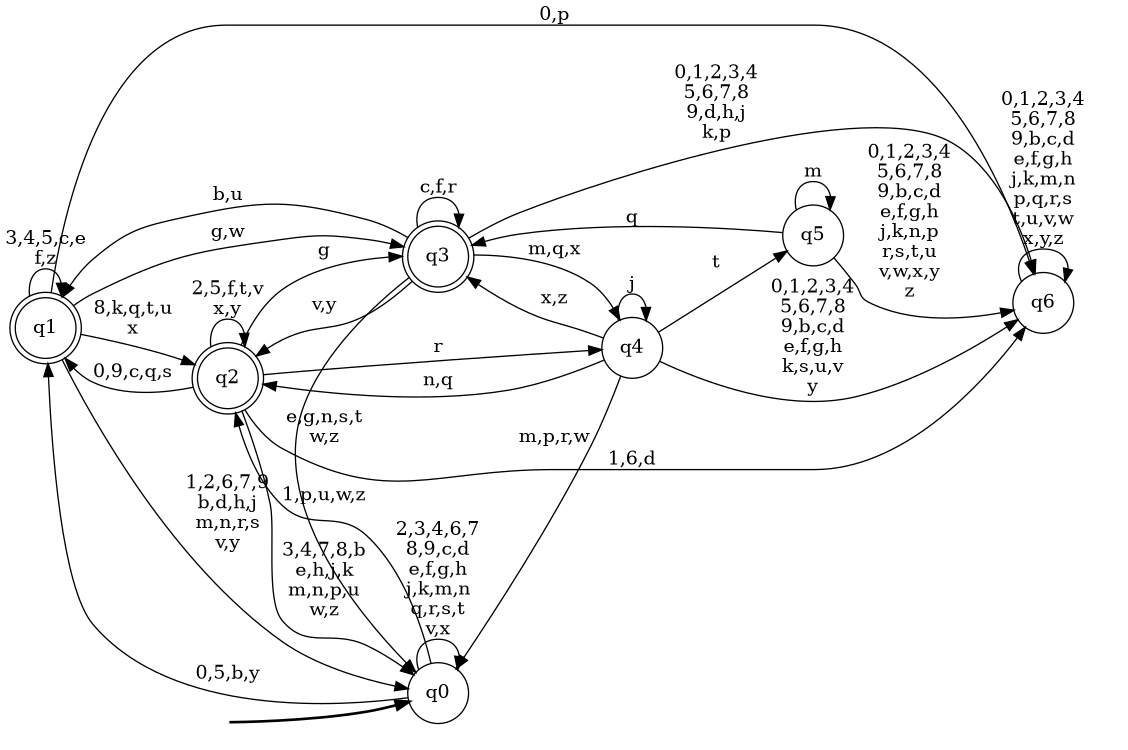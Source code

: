 digraph BlueStar {
__start0 [style = invis, shape = none, label = "", width = 0, height = 0];

rankdir=LR;
size="8,5";

s0 [style="filled", color="black", fillcolor="white" shape="circle", label="q0"];
s1 [style="rounded,filled", color="black", fillcolor="white" shape="doublecircle", label="q1"];
s2 [style="rounded,filled", color="black", fillcolor="white" shape="doublecircle", label="q2"];
s3 [style="rounded,filled", color="black", fillcolor="white" shape="doublecircle", label="q3"];
s4 [style="filled", color="black", fillcolor="white" shape="circle", label="q4"];
s5 [style="filled", color="black", fillcolor="white" shape="circle", label="q5"];
s6 [style="filled", color="black", fillcolor="white" shape="circle", label="q6"];
subgraph cluster_main { 
	graph [pad=".75", ranksep="0.15", nodesep="0.15"];
	 style=invis; 
	__start0 -> s0 [penwidth=2];
}
s0 -> s0 [label="2,3,4,6,7\n8,9,c,d\ne,f,g,h\nj,k,m,n\nq,r,s,t\nv,x"];
s0 -> s1 [label="0,5,b,y"];
s0 -> s2 [label="1,p,u,w,z"];
s1 -> s0 [label="1,2,6,7,9\nb,d,h,j\nm,n,r,s\nv,y"];
s1 -> s1 [label="3,4,5,c,e\nf,z"];
s1 -> s2 [label="8,k,q,t,u\nx"];
s1 -> s3 [label="g,w"];
s1 -> s6 [label="0,p"];
s2 -> s0 [label="3,4,7,8,b\ne,h,j,k\nm,n,p,u\nw,z"];
s2 -> s1 [label="0,9,c,q,s"];
s2 -> s2 [label="2,5,f,t,v\nx,y"];
s2 -> s3 [label="g"];
s2 -> s4 [label="r"];
s2 -> s6 [label="1,6,d"];
s3 -> s0 [label="e,g,n,s,t\nw,z"];
s3 -> s1 [label="b,u"];
s3 -> s2 [label="v,y"];
s3 -> s3 [label="c,f,r"];
s3 -> s4 [label="m,q,x"];
s3 -> s6 [label="0,1,2,3,4\n5,6,7,8\n9,d,h,j\nk,p"];
s4 -> s0 [label="m,p,r,w"];
s4 -> s2 [label="n,q"];
s4 -> s3 [label="x,z"];
s4 -> s4 [label="j"];
s4 -> s5 [label="t"];
s4 -> s6 [label="0,1,2,3,4\n5,6,7,8\n9,b,c,d\ne,f,g,h\nk,s,u,v\ny"];
s5 -> s3 [label="q"];
s5 -> s5 [label="m"];
s5 -> s6 [label="0,1,2,3,4\n5,6,7,8\n9,b,c,d\ne,f,g,h\nj,k,n,p\nr,s,t,u\nv,w,x,y\nz"];
s6 -> s6 [label="0,1,2,3,4\n5,6,7,8\n9,b,c,d\ne,f,g,h\nj,k,m,n\np,q,r,s\nt,u,v,w\nx,y,z"];

}